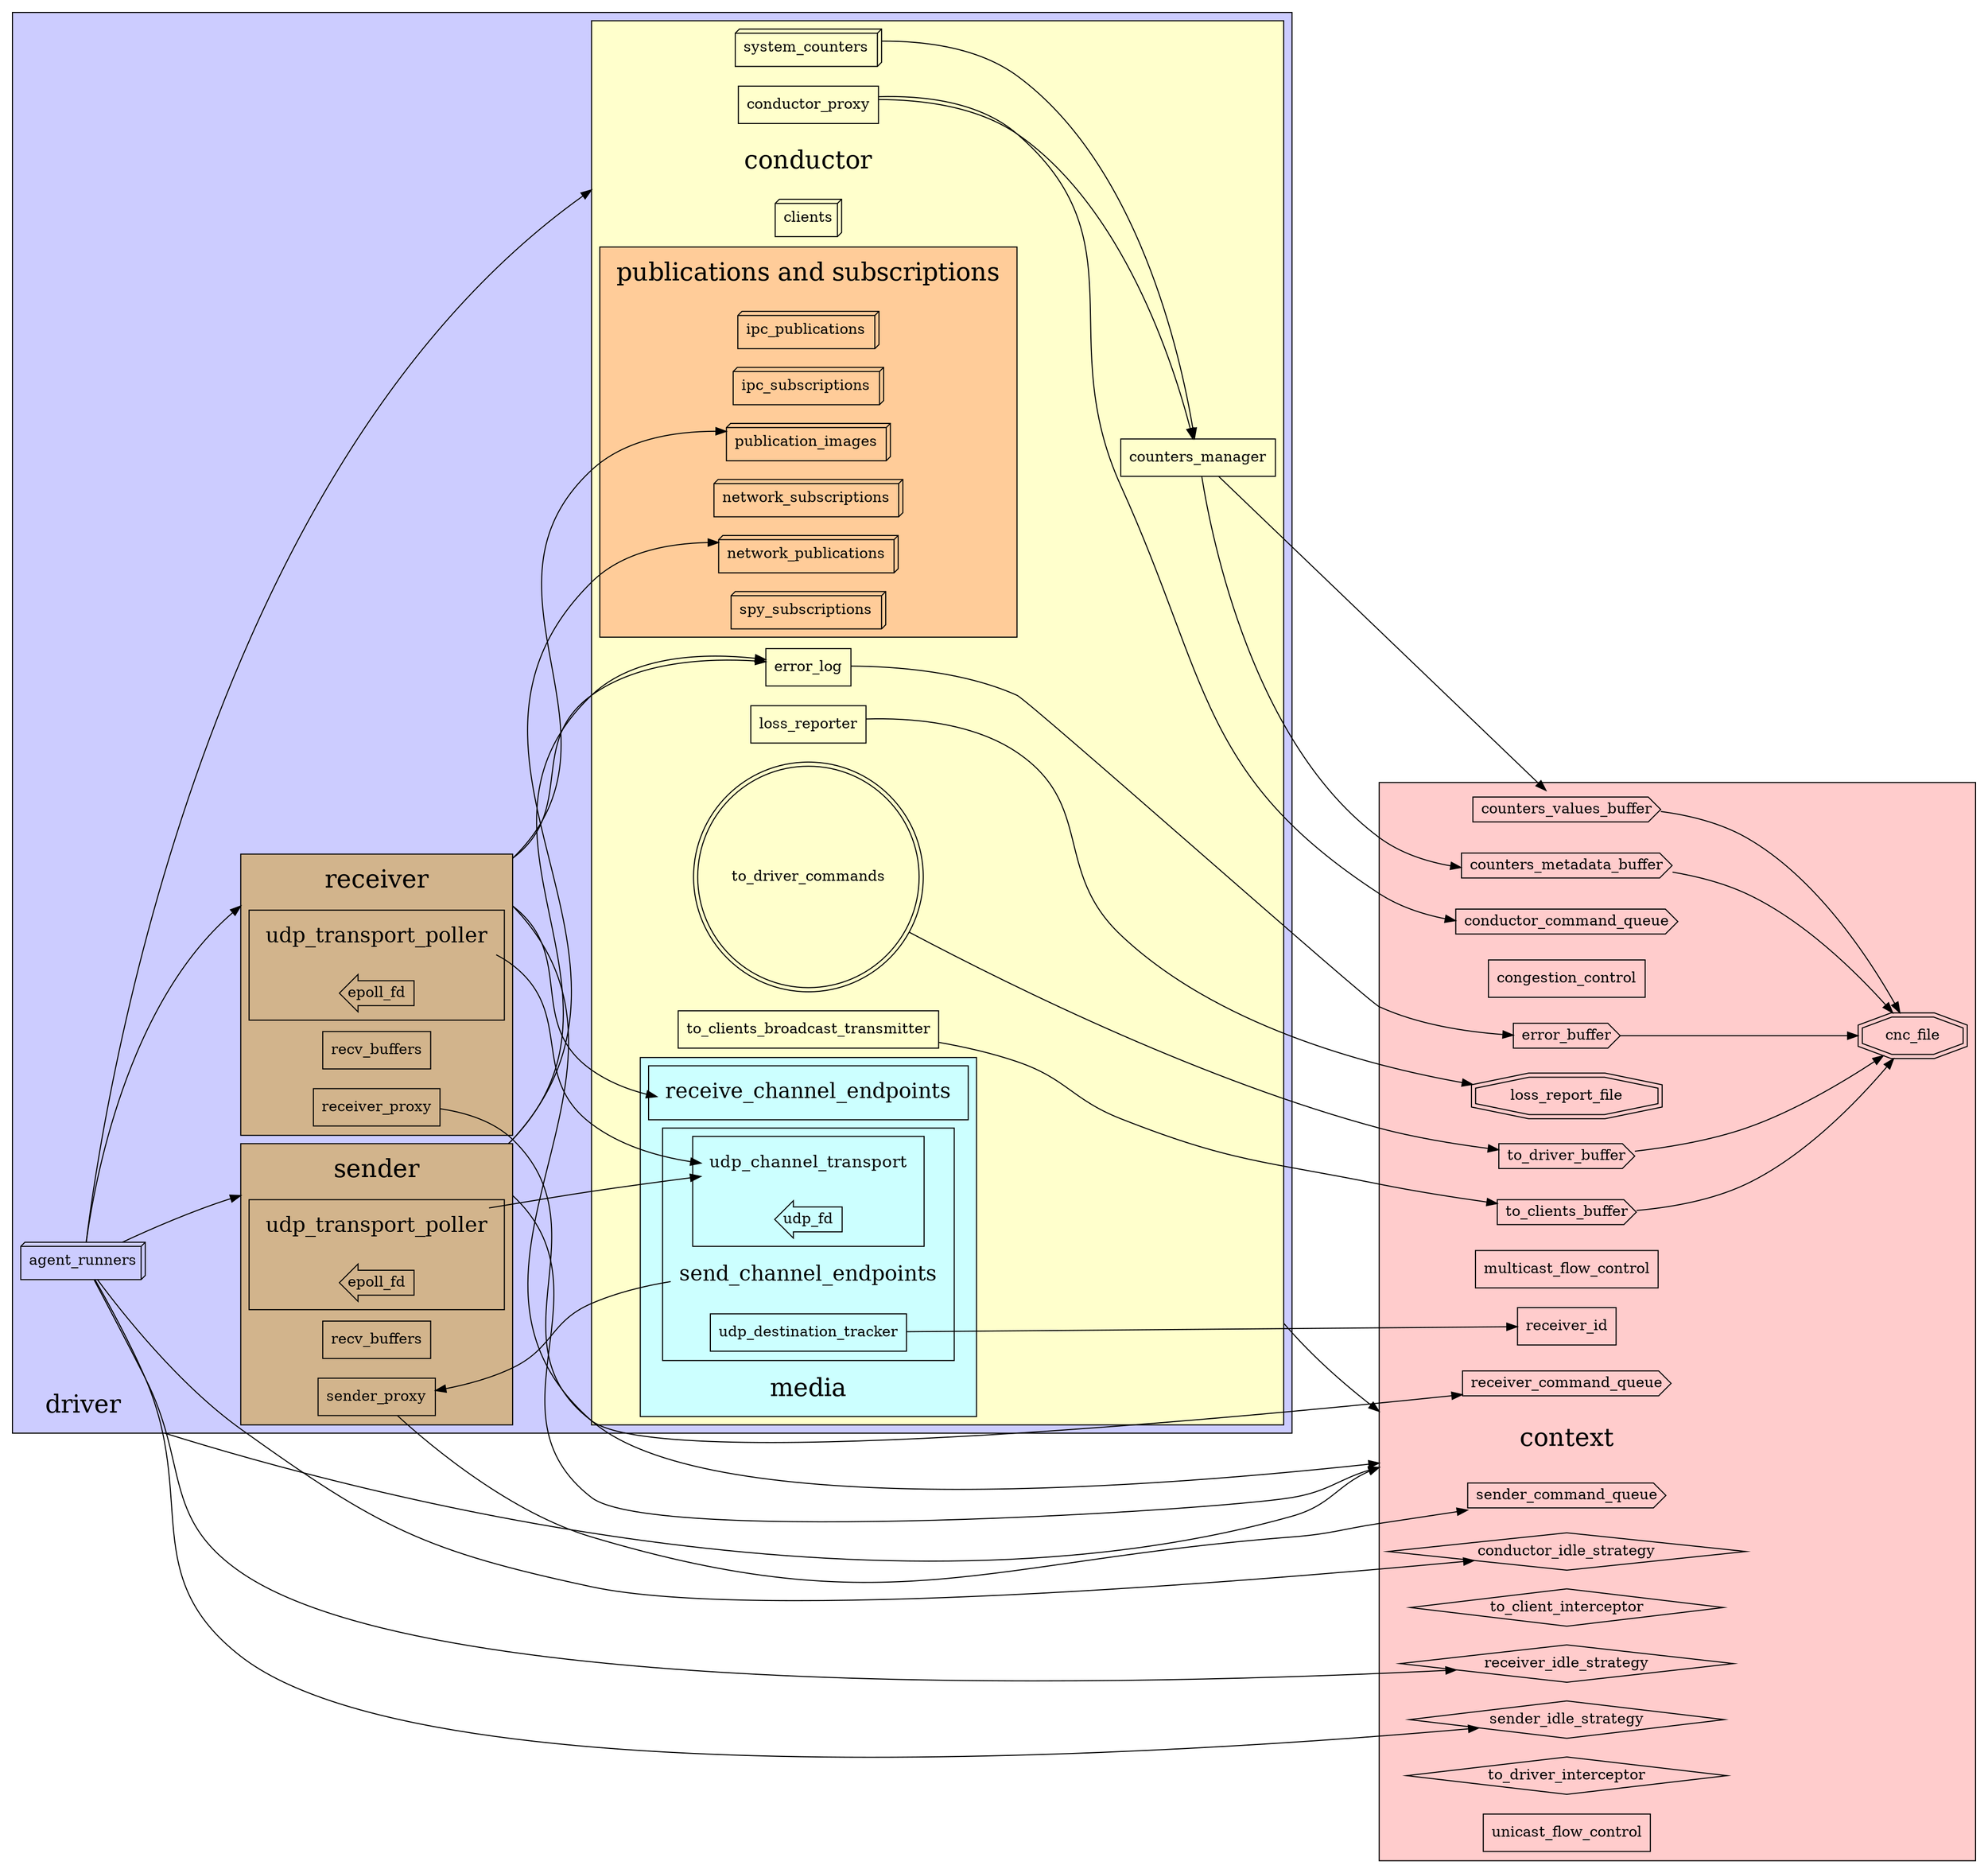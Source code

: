 digraph aeron_media_driver {

    ranksep=1.5;
    rankdir=LR;
    compound=true;

    subgraph cluster_context {
        style = filled;
        fillcolor = "#ffcccc";

        context [ label="context" shape="none" fontsize=24 ];

        cnc_file [ label="cnc_file" shape="doubleoctagon" ];
        conductor_command_queue [ label="conductor_command_queue" shape="cds" ];
        conductor_idle_strategy [ label="conductor_idle_strategy" shape="diamond" ];
        congestion_control [ label="congestion_control" shape="record" ];
        counters_metadata_buffer [ label="counters_metadata_buffer" shape="cds" ];
        counters_values_buffer [ label="counters_values_buffer" shape="cds" ];
        error_buffer [ label="error_buffer" shape="cds" ];
        loss_report_file [ label="loss_report_file" shape="doubleoctagon" ];
        multicast_flow_control [ label="multicast_flow_control" shape="record" ];
        receiver_command_queue [ label="receiver_command_queue" shape="cds" ];
        receiver_id [ label="receiver_id" shape="record" ];
        receiver_idle_strategy [ label="receiver_idle_strategy" shape="diamond" ];
        sender_command_queue [ label="sender_command_queue" shape="cds" ];
        sender_idle_strategy [ label="sender_idle_strategy" shape="diamond" ];
        to_client_interceptor [ label="to_client_interceptor" shape="diamond" ];
        to_clients_buffer [ label="to_clients_buffer" shape="cds" ];
        to_driver_buffer [ label="to_driver_buffer" shape="cds" ];
        to_driver_interceptor [ label="to_driver_interceptor" shape="diamond" ];
        unicast_flow_control [ label="unicast_flow_control" shape="record" ];

        counters_metadata_buffer -> cnc_file;
        counters_values_buffer -> cnc_file;
        error_buffer -> cnc_file;
        to_clients_buffer -> cnc_file;
        to_driver_buffer -> cnc_file;
    }

    subgraph cluster_driver {
        style = filled;
        fillcolor = "#ccccff";

        driver [ label="driver" shape="none" fontsize=24 ];

        agent_runners [ label="agent_runners" shape="box3d" ];

        subgraph cluster_conductor {
            style = filled;
            fillcolor = "#ffffcc";

            conductor [ label="conductor" shape="none" fontsize=24 ];

            clients [ label="clients" shape="box3d" ];
            conductor_proxy [ label="conductor_proxy" shape="record" ];
            counters_manager [ label="counters_manager" shape="record" ];
            error_log [ label="error_log" shape="record" ];
            loss_reporter [ label="loss_reporter" shape="record" ];
            system_counters [ label="system_counters " shape="box3d" ];
            to_clients_broadcast_transmitter [ label="to_clients_broadcast_transmitter" shape="record" ];
            to_driver_commands [ label="to_driver_commands" shape="doublecircle" ];

            subgraph cluster_media {
                style = filled;
                fillcolor = "#ccffff";

                media [ label="media" shape="none" fontsize=24 ];

                subgraph cluster_receive_channel_endpoints {
                    style = filled;
                    fillcolor = "#ccffff";

                    receive_channel_endpoints [ label="receive_channel_endpoints" shape="none" fontsize=20 ];
                }

                subgraph cluster_send_channel_endpoints {
                    style = filled;
                    fillcolor = "#ccffff";

                    send_channel_endpoints [ label="send_channel_endpoints" shape="none" fontsize=20 ];

                    udp_destination_tracker [ label="udp_destination_tracker" shape="record" ];

                    subgraph cluster_udp_channel_transport {
                        style = filled;
                        fillcolor = "#ccffff";

                        udp_channel_transport [ label="udp_channel_transport" shape="none" fontsize=16 ];

                        udp_fd [ label="udp_fd" shape="larrow" ];
                    }
                }
            }

            subgraph cluster_pubsub {
                style = filled;
                fillcolor = "#ffcc99";

                pubsub [ label="publications and subscriptions" shape="none" fontsize=24 ];

                ipc_publications [ label="ipc_publications " shape="box3d" ];
                ipc_subscriptions [ label="ipc_subscriptions " shape="box3d" ];
                network_publications [ label="network_publications " shape="box3d" ];
                network_subscriptions [ label="network_subscriptions " shape="box3d" ];
                publication_images [ label="publication_images " shape="box3d" ];
                spy_subscriptions [ label="spy_subscriptions " shape="box3d" ];
            }
        }

        subgraph cluster_receiver {
            style = filled;
            fillcolor = "#d2b48c";

            receiver [ label="receiver" shape="none" fontsize=24 ];

            receiver_recv_buffers [ label="recv_buffers" shape="record" ];
            receiver_proxy [ label="receiver_proxy" shape="record" ];

            subgraph cluster_receiver_udp_transport_poller {
                style = filled;
                fillcolor = "#d2b48c";

                receiver_udp_transport_poller [ label="udp_transport_poller" shape="none" fontsize=20 ];

                receiver_epoll_fd [ label="epoll_fd" shape="larrow" ];
            }
        }

        subgraph cluster_sender {
            style = filled;
            fillcolor = "#d2b48c";

            sender [ label="sender" shape="none" fontsize=24 ];

            sender_recv_buffers [ label="recv_buffers" shape="record" ];
            sender_proxy [ label="sender_proxy" shape="record" ];

            subgraph cluster_sender_udp_transport_poller {
                style = filled;
                fillcolor = "#d2b48c";

                sender_udp_transport_poller [ label="udp_transport_poller" shape="none" fontsize=20 ];

                sender_epoll_fd [ label="epoll_fd" shape="larrow" ];
            }
        }

        agent_runners -> conductor [ lhead=cluster_conductor ];
        agent_runners -> conductor_idle_strategy;
        agent_runners -> receiver [ lhead=cluster_receiver ];
        agent_runners -> receiver_idle_strategy;
        agent_runners -> sender [ lhead=cluster_sender ];
        agent_runners -> sender_idle_strategy;
        receiver_udp_transport_poller -> udp_channel_transport;
        sender_udp_transport_poller -> udp_channel_transport;
    }

    conductor -> context [ ltail=cluster_conductor, lhead=cluster_context ];
    conductor_proxy -> conductor_command_queue;
    conductor_proxy -> counters_manager;
    counters_manager -> counters_metadata_buffer;
    counters_manager -> counters_values_buffer;
    driver -> context [ ltail=cluster_driver, lhead=cluster_context ]
    error_log -> error_buffer;
    loss_reporter -> loss_report_file;
    receiver -> context [ ltail=cluster_receiver, lhead=cluster_context ];
    receiver -> error_log [ ltail=cluster_receiver ];
    receiver -> publication_images [ ltail=cluster_receiver];
    receiver -> receive_channel_endpoints [ ltail=cluster_receiver];
    receiver_proxy -> receiver_command_queue;
    send_channel_endpoints -> sender_proxy;
    sender -> context [ ltail=cluster_sender, lhead=cluster_context ];
    sender -> error_log [ ltail=cluster_sender ];
    sender -> network_publications [ ltail=cluster_sender ];
    sender_proxy -> sender_command_queue; 
    system_counters -> counters_manager;
    to_clients_broadcast_transmitter -> to_clients_buffer;
    to_driver_commands -> to_driver_buffer;
    udp_destination_tracker -> receiver_id;
}
